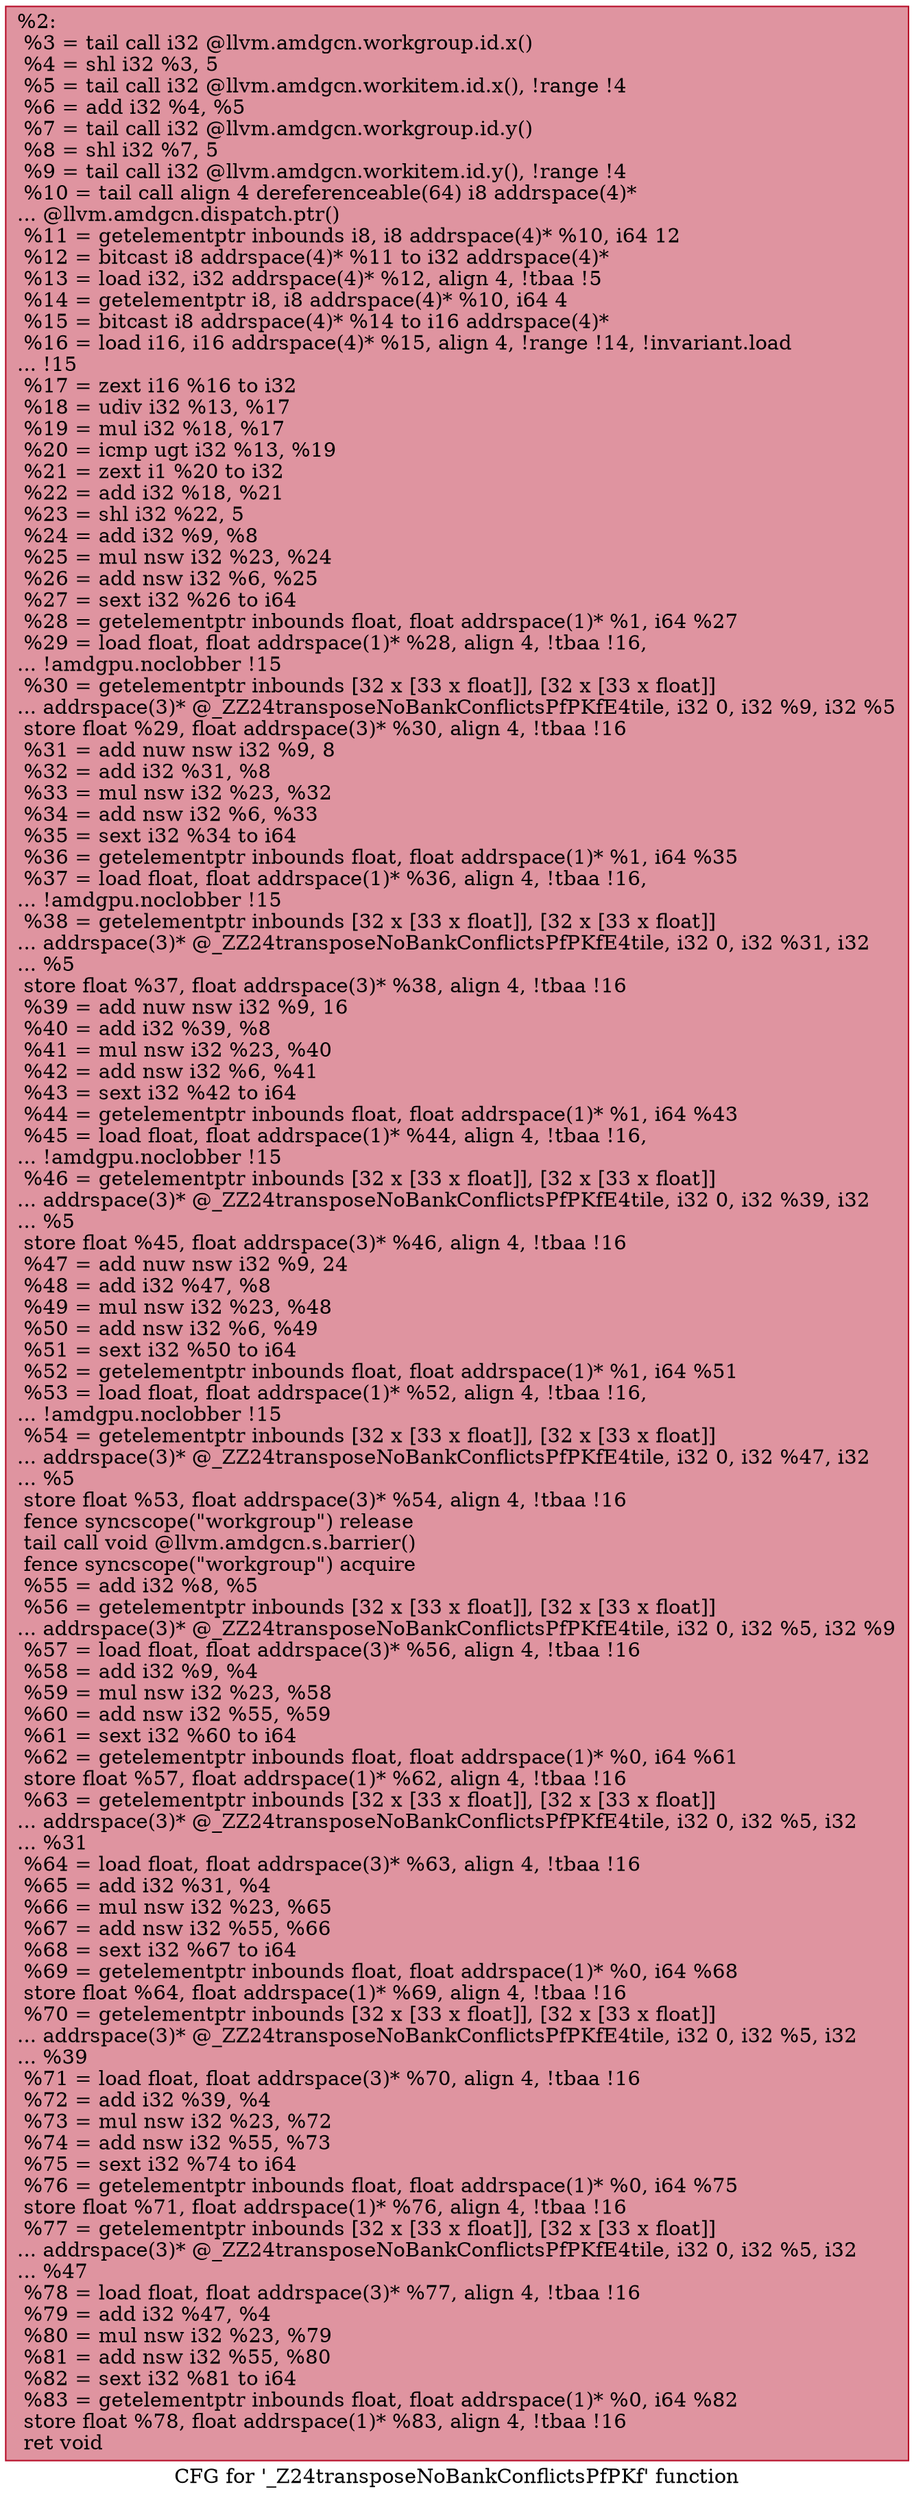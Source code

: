 digraph "CFG for '_Z24transposeNoBankConflictsPfPKf' function" {
	label="CFG for '_Z24transposeNoBankConflictsPfPKf' function";

	Node0x61f6df0 [shape=record,color="#b70d28ff", style=filled, fillcolor="#b70d2870",label="{%2:\l  %3 = tail call i32 @llvm.amdgcn.workgroup.id.x()\l  %4 = shl i32 %3, 5\l  %5 = tail call i32 @llvm.amdgcn.workitem.id.x(), !range !4\l  %6 = add i32 %4, %5\l  %7 = tail call i32 @llvm.amdgcn.workgroup.id.y()\l  %8 = shl i32 %7, 5\l  %9 = tail call i32 @llvm.amdgcn.workitem.id.y(), !range !4\l  %10 = tail call align 4 dereferenceable(64) i8 addrspace(4)*\l... @llvm.amdgcn.dispatch.ptr()\l  %11 = getelementptr inbounds i8, i8 addrspace(4)* %10, i64 12\l  %12 = bitcast i8 addrspace(4)* %11 to i32 addrspace(4)*\l  %13 = load i32, i32 addrspace(4)* %12, align 4, !tbaa !5\l  %14 = getelementptr i8, i8 addrspace(4)* %10, i64 4\l  %15 = bitcast i8 addrspace(4)* %14 to i16 addrspace(4)*\l  %16 = load i16, i16 addrspace(4)* %15, align 4, !range !14, !invariant.load\l... !15\l  %17 = zext i16 %16 to i32\l  %18 = udiv i32 %13, %17\l  %19 = mul i32 %18, %17\l  %20 = icmp ugt i32 %13, %19\l  %21 = zext i1 %20 to i32\l  %22 = add i32 %18, %21\l  %23 = shl i32 %22, 5\l  %24 = add i32 %9, %8\l  %25 = mul nsw i32 %23, %24\l  %26 = add nsw i32 %6, %25\l  %27 = sext i32 %26 to i64\l  %28 = getelementptr inbounds float, float addrspace(1)* %1, i64 %27\l  %29 = load float, float addrspace(1)* %28, align 4, !tbaa !16,\l... !amdgpu.noclobber !15\l  %30 = getelementptr inbounds [32 x [33 x float]], [32 x [33 x float]]\l... addrspace(3)* @_ZZ24transposeNoBankConflictsPfPKfE4tile, i32 0, i32 %9, i32 %5\l  store float %29, float addrspace(3)* %30, align 4, !tbaa !16\l  %31 = add nuw nsw i32 %9, 8\l  %32 = add i32 %31, %8\l  %33 = mul nsw i32 %23, %32\l  %34 = add nsw i32 %6, %33\l  %35 = sext i32 %34 to i64\l  %36 = getelementptr inbounds float, float addrspace(1)* %1, i64 %35\l  %37 = load float, float addrspace(1)* %36, align 4, !tbaa !16,\l... !amdgpu.noclobber !15\l  %38 = getelementptr inbounds [32 x [33 x float]], [32 x [33 x float]]\l... addrspace(3)* @_ZZ24transposeNoBankConflictsPfPKfE4tile, i32 0, i32 %31, i32\l... %5\l  store float %37, float addrspace(3)* %38, align 4, !tbaa !16\l  %39 = add nuw nsw i32 %9, 16\l  %40 = add i32 %39, %8\l  %41 = mul nsw i32 %23, %40\l  %42 = add nsw i32 %6, %41\l  %43 = sext i32 %42 to i64\l  %44 = getelementptr inbounds float, float addrspace(1)* %1, i64 %43\l  %45 = load float, float addrspace(1)* %44, align 4, !tbaa !16,\l... !amdgpu.noclobber !15\l  %46 = getelementptr inbounds [32 x [33 x float]], [32 x [33 x float]]\l... addrspace(3)* @_ZZ24transposeNoBankConflictsPfPKfE4tile, i32 0, i32 %39, i32\l... %5\l  store float %45, float addrspace(3)* %46, align 4, !tbaa !16\l  %47 = add nuw nsw i32 %9, 24\l  %48 = add i32 %47, %8\l  %49 = mul nsw i32 %23, %48\l  %50 = add nsw i32 %6, %49\l  %51 = sext i32 %50 to i64\l  %52 = getelementptr inbounds float, float addrspace(1)* %1, i64 %51\l  %53 = load float, float addrspace(1)* %52, align 4, !tbaa !16,\l... !amdgpu.noclobber !15\l  %54 = getelementptr inbounds [32 x [33 x float]], [32 x [33 x float]]\l... addrspace(3)* @_ZZ24transposeNoBankConflictsPfPKfE4tile, i32 0, i32 %47, i32\l... %5\l  store float %53, float addrspace(3)* %54, align 4, !tbaa !16\l  fence syncscope(\"workgroup\") release\l  tail call void @llvm.amdgcn.s.barrier()\l  fence syncscope(\"workgroup\") acquire\l  %55 = add i32 %8, %5\l  %56 = getelementptr inbounds [32 x [33 x float]], [32 x [33 x float]]\l... addrspace(3)* @_ZZ24transposeNoBankConflictsPfPKfE4tile, i32 0, i32 %5, i32 %9\l  %57 = load float, float addrspace(3)* %56, align 4, !tbaa !16\l  %58 = add i32 %9, %4\l  %59 = mul nsw i32 %23, %58\l  %60 = add nsw i32 %55, %59\l  %61 = sext i32 %60 to i64\l  %62 = getelementptr inbounds float, float addrspace(1)* %0, i64 %61\l  store float %57, float addrspace(1)* %62, align 4, !tbaa !16\l  %63 = getelementptr inbounds [32 x [33 x float]], [32 x [33 x float]]\l... addrspace(3)* @_ZZ24transposeNoBankConflictsPfPKfE4tile, i32 0, i32 %5, i32\l... %31\l  %64 = load float, float addrspace(3)* %63, align 4, !tbaa !16\l  %65 = add i32 %31, %4\l  %66 = mul nsw i32 %23, %65\l  %67 = add nsw i32 %55, %66\l  %68 = sext i32 %67 to i64\l  %69 = getelementptr inbounds float, float addrspace(1)* %0, i64 %68\l  store float %64, float addrspace(1)* %69, align 4, !tbaa !16\l  %70 = getelementptr inbounds [32 x [33 x float]], [32 x [33 x float]]\l... addrspace(3)* @_ZZ24transposeNoBankConflictsPfPKfE4tile, i32 0, i32 %5, i32\l... %39\l  %71 = load float, float addrspace(3)* %70, align 4, !tbaa !16\l  %72 = add i32 %39, %4\l  %73 = mul nsw i32 %23, %72\l  %74 = add nsw i32 %55, %73\l  %75 = sext i32 %74 to i64\l  %76 = getelementptr inbounds float, float addrspace(1)* %0, i64 %75\l  store float %71, float addrspace(1)* %76, align 4, !tbaa !16\l  %77 = getelementptr inbounds [32 x [33 x float]], [32 x [33 x float]]\l... addrspace(3)* @_ZZ24transposeNoBankConflictsPfPKfE4tile, i32 0, i32 %5, i32\l... %47\l  %78 = load float, float addrspace(3)* %77, align 4, !tbaa !16\l  %79 = add i32 %47, %4\l  %80 = mul nsw i32 %23, %79\l  %81 = add nsw i32 %55, %80\l  %82 = sext i32 %81 to i64\l  %83 = getelementptr inbounds float, float addrspace(1)* %0, i64 %82\l  store float %78, float addrspace(1)* %83, align 4, !tbaa !16\l  ret void\l}"];
}
